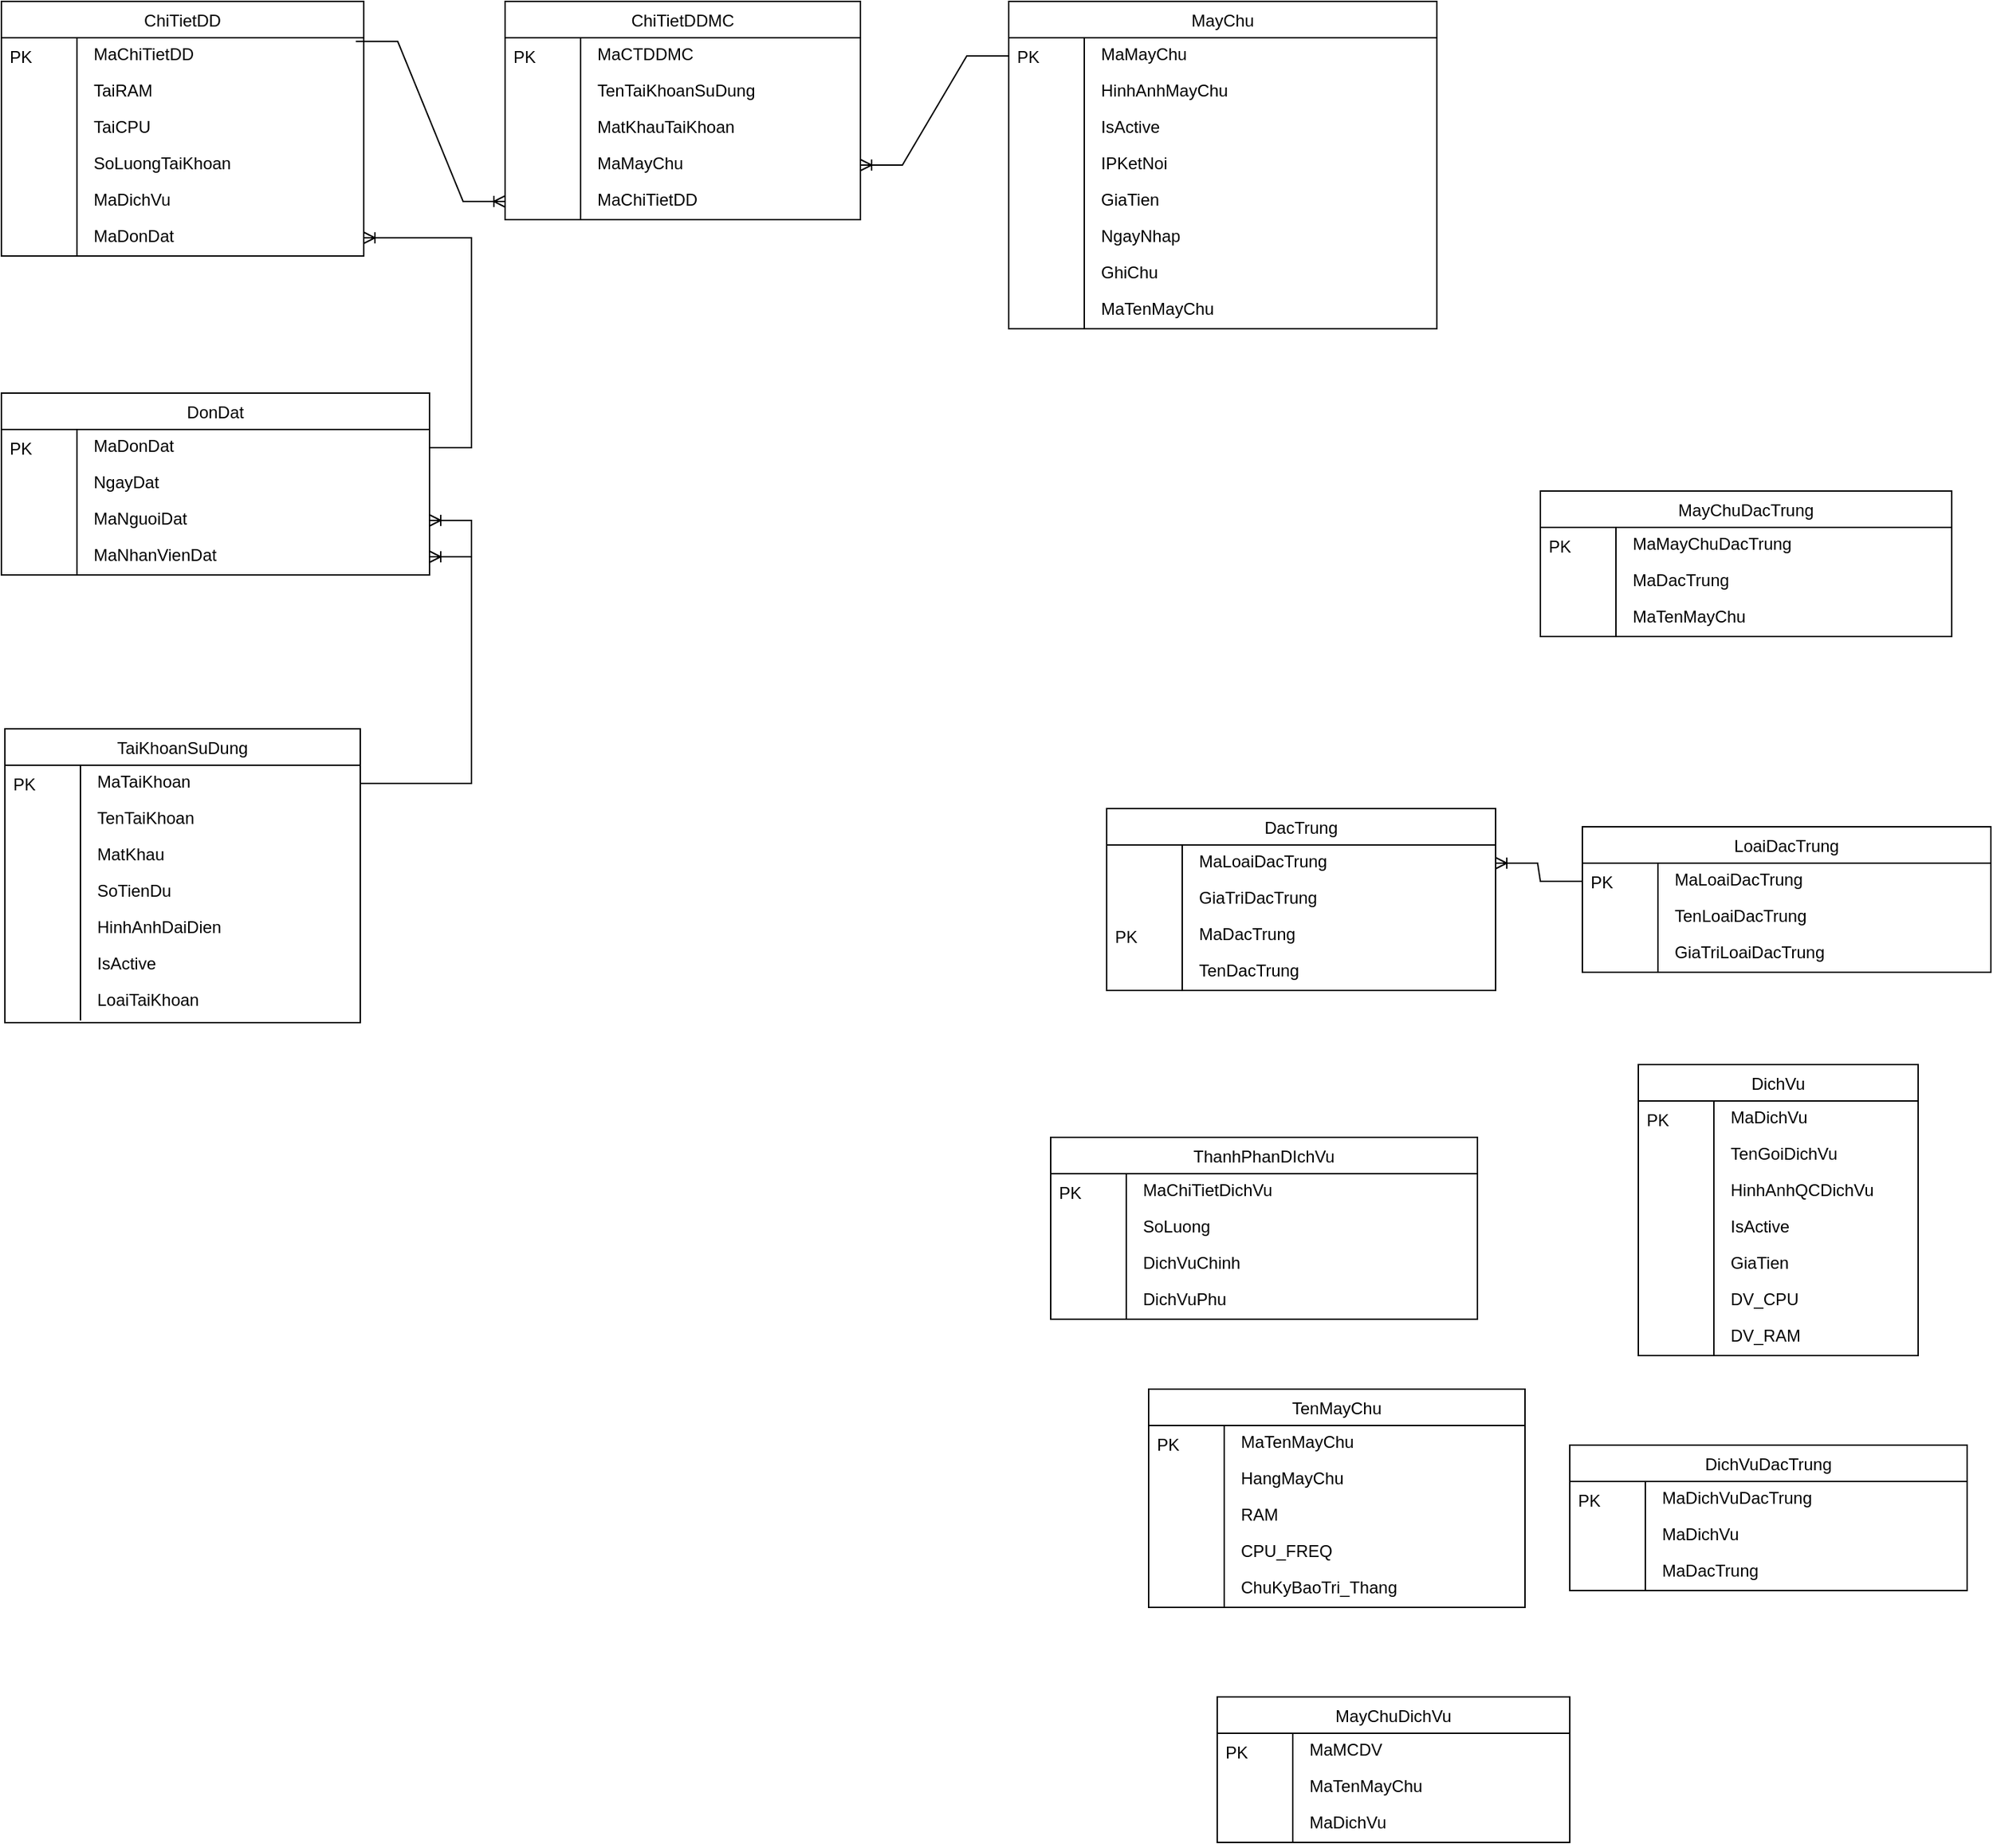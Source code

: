 <mxfile version="22.0.8" type="github">
  <diagram name="Page-1" id="dvQRxLQoIt-_Ec2YV83m">
    <mxGraphModel dx="914" dy="581" grid="1" gridSize="10" guides="1" tooltips="1" connect="1" arrows="1" fold="1" page="1" pageScale="1" pageWidth="850" pageHeight="1100" math="0" shadow="0">
      <root>
        <mxCell id="0" />
        <mxCell id="1" parent="0" />
        <mxCell id="Ak9LuRYraz0tMoldWc57-1" value="DichVu" style="swimlane;fontStyle=0;childLayout=stackLayout;horizontal=1;startSize=26;fillColor=default;horizontalStack=0;resizeParent=1;resizeLast=0;collapsible=1;marginBottom=0;swimlaneFillColor=default;align=center;" parent="1" vertex="1">
          <mxGeometry x="1250" y="920" width="200" height="208" as="geometry" />
        </mxCell>
        <mxCell id="Ak9LuRYraz0tMoldWc57-2" value="MaDichVu" style="shape=partialRectangle;top=0;left=0;right=0;bottom=0;align=left;verticalAlign=top;spacingTop=-2;fillColor=none;spacingLeft=64;spacingRight=4;overflow=hidden;rotatable=0;points=[[0,0.5],[1,0.5]];portConstraint=eastwest;dropTarget=0;" parent="Ak9LuRYraz0tMoldWc57-1" vertex="1">
          <mxGeometry y="26" width="200" height="26" as="geometry" />
        </mxCell>
        <mxCell id="Ak9LuRYraz0tMoldWc57-3" value="PK" style="shape=partialRectangle;top=0;left=0;bottom=0;fillColor=none;align=left;verticalAlign=middle;spacingLeft=4;spacingRight=4;overflow=hidden;rotatable=180;points=[];portConstraint=eastwest;part=1;" parent="Ak9LuRYraz0tMoldWc57-2" vertex="1" connectable="0">
          <mxGeometry width="54" height="26" as="geometry" />
        </mxCell>
        <mxCell id="Ak9LuRYraz0tMoldWc57-4" value="TenGoiDichVu" style="shape=partialRectangle;top=0;left=0;right=0;bottom=0;align=left;verticalAlign=top;spacingTop=-2;fillColor=none;spacingLeft=64;spacingRight=4;overflow=hidden;rotatable=0;points=[[0,0.5],[1,0.5]];portConstraint=eastwest;dropTarget=0;" parent="Ak9LuRYraz0tMoldWc57-1" vertex="1">
          <mxGeometry y="52" width="200" height="26" as="geometry" />
        </mxCell>
        <mxCell id="Ak9LuRYraz0tMoldWc57-5" value="" style="shape=partialRectangle;top=0;left=0;bottom=0;fillColor=none;align=left;verticalAlign=middle;spacingLeft=4;spacingRight=4;overflow=hidden;rotatable=180;points=[];portConstraint=eastwest;part=1;" parent="Ak9LuRYraz0tMoldWc57-4" vertex="1" connectable="0">
          <mxGeometry width="54" height="26" as="geometry" />
        </mxCell>
        <mxCell id="Ak9LuRYraz0tMoldWc57-6" value="HinhAnhQCDichVu" style="shape=partialRectangle;top=0;left=0;right=0;bottom=0;align=left;verticalAlign=top;spacingTop=-2;fillColor=none;spacingLeft=64;spacingRight=4;overflow=hidden;rotatable=0;points=[[0,0.5],[1,0.5]];portConstraint=eastwest;dropTarget=0;" parent="Ak9LuRYraz0tMoldWc57-1" vertex="1">
          <mxGeometry y="78" width="200" height="26" as="geometry" />
        </mxCell>
        <mxCell id="Ak9LuRYraz0tMoldWc57-7" value="" style="shape=partialRectangle;top=0;left=0;bottom=0;fillColor=none;align=left;verticalAlign=middle;spacingLeft=4;spacingRight=4;overflow=hidden;rotatable=180;points=[];portConstraint=eastwest;part=1;" parent="Ak9LuRYraz0tMoldWc57-6" vertex="1" connectable="0">
          <mxGeometry width="54" height="26" as="geometry" />
        </mxCell>
        <mxCell id="Ak9LuRYraz0tMoldWc57-8" value="IsActive" style="shape=partialRectangle;top=0;left=0;right=0;bottom=0;align=left;verticalAlign=top;spacingTop=-2;fillColor=none;spacingLeft=64;spacingRight=4;overflow=hidden;rotatable=0;points=[[0,0.5],[1,0.5]];portConstraint=eastwest;dropTarget=0;" parent="Ak9LuRYraz0tMoldWc57-1" vertex="1">
          <mxGeometry y="104" width="200" height="26" as="geometry" />
        </mxCell>
        <mxCell id="Ak9LuRYraz0tMoldWc57-9" value="" style="shape=partialRectangle;top=0;left=0;bottom=0;fillColor=none;align=left;verticalAlign=middle;spacingLeft=4;spacingRight=4;overflow=hidden;rotatable=180;points=[];portConstraint=eastwest;part=1;" parent="Ak9LuRYraz0tMoldWc57-8" vertex="1" connectable="0">
          <mxGeometry width="54" height="26" as="geometry" />
        </mxCell>
        <mxCell id="Ak9LuRYraz0tMoldWc57-10" value="GiaTien" style="shape=partialRectangle;top=0;left=0;right=0;bottom=0;align=left;verticalAlign=top;spacingTop=-2;fillColor=none;spacingLeft=64;spacingRight=4;overflow=hidden;rotatable=0;points=[[0,0.5],[1,0.5]];portConstraint=eastwest;dropTarget=0;" parent="Ak9LuRYraz0tMoldWc57-1" vertex="1">
          <mxGeometry y="130" width="200" height="26" as="geometry" />
        </mxCell>
        <mxCell id="Ak9LuRYraz0tMoldWc57-11" value="" style="shape=partialRectangle;top=0;left=0;bottom=0;fillColor=none;align=left;verticalAlign=middle;spacingLeft=4;spacingRight=4;overflow=hidden;rotatable=180;points=[];portConstraint=eastwest;part=1;" parent="Ak9LuRYraz0tMoldWc57-10" vertex="1" connectable="0">
          <mxGeometry width="54" height="26" as="geometry" />
        </mxCell>
        <mxCell id="Ak9LuRYraz0tMoldWc57-12" value="DV_CPU" style="shape=partialRectangle;top=0;left=0;right=0;bottom=0;align=left;verticalAlign=top;spacingTop=-2;fillColor=none;spacingLeft=64;spacingRight=4;overflow=hidden;rotatable=0;points=[[0,0.5],[1,0.5]];portConstraint=eastwest;dropTarget=0;" parent="Ak9LuRYraz0tMoldWc57-1" vertex="1">
          <mxGeometry y="156" width="200" height="26" as="geometry" />
        </mxCell>
        <mxCell id="Ak9LuRYraz0tMoldWc57-13" value="" style="shape=partialRectangle;top=0;left=0;bottom=0;fillColor=none;align=left;verticalAlign=middle;spacingLeft=4;spacingRight=4;overflow=hidden;rotatable=180;points=[];portConstraint=eastwest;part=1;" parent="Ak9LuRYraz0tMoldWc57-12" vertex="1" connectable="0">
          <mxGeometry width="54" height="26" as="geometry" />
        </mxCell>
        <mxCell id="Ak9LuRYraz0tMoldWc57-14" value="DV_RAM" style="shape=partialRectangle;top=0;left=0;right=0;bottom=0;align=left;verticalAlign=top;spacingTop=-2;fillColor=none;spacingLeft=64;spacingRight=4;overflow=hidden;rotatable=0;points=[[0,0.5],[1,0.5]];portConstraint=eastwest;dropTarget=0;" parent="Ak9LuRYraz0tMoldWc57-1" vertex="1">
          <mxGeometry y="182" width="200" height="26" as="geometry" />
        </mxCell>
        <mxCell id="Ak9LuRYraz0tMoldWc57-15" value="" style="shape=partialRectangle;top=0;left=0;bottom=0;fillColor=none;align=left;verticalAlign=middle;spacingLeft=4;spacingRight=4;overflow=hidden;rotatable=180;points=[];portConstraint=eastwest;part=1;" parent="Ak9LuRYraz0tMoldWc57-14" vertex="1" connectable="0">
          <mxGeometry width="54" height="26" as="geometry" />
        </mxCell>
        <mxCell id="Ak9LuRYraz0tMoldWc57-16" value="TaiKhoanSuDung" style="swimlane;fontStyle=0;childLayout=stackLayout;horizontal=1;startSize=26;fillColor=default;horizontalStack=0;resizeParent=1;resizeLast=0;collapsible=1;marginBottom=0;swimlaneFillColor=default;align=center;" parent="1" vertex="1">
          <mxGeometry x="82.5" y="680" width="254" height="210" as="geometry" />
        </mxCell>
        <mxCell id="Ak9LuRYraz0tMoldWc57-17" value="MaTaiKhoan" style="shape=partialRectangle;top=0;left=0;right=0;bottom=0;align=left;verticalAlign=top;spacingTop=-2;fillColor=none;spacingLeft=64;spacingRight=4;overflow=hidden;rotatable=0;points=[[0,0.5],[1,0.5]];portConstraint=eastwest;dropTarget=0;" parent="Ak9LuRYraz0tMoldWc57-16" vertex="1">
          <mxGeometry y="26" width="254" height="26" as="geometry" />
        </mxCell>
        <mxCell id="Ak9LuRYraz0tMoldWc57-18" value="PK" style="shape=partialRectangle;top=0;left=0;bottom=0;fillColor=none;align=left;verticalAlign=middle;spacingLeft=4;spacingRight=4;overflow=hidden;rotatable=180;points=[];portConstraint=eastwest;part=1;" parent="Ak9LuRYraz0tMoldWc57-17" vertex="1" connectable="0">
          <mxGeometry width="54" height="26" as="geometry" />
        </mxCell>
        <mxCell id="Ak9LuRYraz0tMoldWc57-19" value="TenTaiKhoan" style="shape=partialRectangle;top=0;left=0;right=0;bottom=0;align=left;verticalAlign=top;spacingTop=-2;fillColor=none;spacingLeft=64;spacingRight=4;overflow=hidden;rotatable=0;points=[[0,0.5],[1,0.5]];portConstraint=eastwest;dropTarget=0;" parent="Ak9LuRYraz0tMoldWc57-16" vertex="1">
          <mxGeometry y="52" width="254" height="26" as="geometry" />
        </mxCell>
        <mxCell id="Ak9LuRYraz0tMoldWc57-20" value="" style="shape=partialRectangle;top=0;left=0;bottom=0;fillColor=none;align=left;verticalAlign=middle;spacingLeft=4;spacingRight=4;overflow=hidden;rotatable=180;points=[];portConstraint=eastwest;part=1;" parent="Ak9LuRYraz0tMoldWc57-19" vertex="1" connectable="0">
          <mxGeometry width="54" height="26" as="geometry" />
        </mxCell>
        <mxCell id="Ak9LuRYraz0tMoldWc57-21" value="MatKhau" style="shape=partialRectangle;top=0;left=0;right=0;bottom=0;align=left;verticalAlign=top;spacingTop=-2;fillColor=none;spacingLeft=64;spacingRight=4;overflow=hidden;rotatable=0;points=[[0,0.5],[1,0.5]];portConstraint=eastwest;dropTarget=0;" parent="Ak9LuRYraz0tMoldWc57-16" vertex="1">
          <mxGeometry y="78" width="254" height="26" as="geometry" />
        </mxCell>
        <mxCell id="Ak9LuRYraz0tMoldWc57-22" value="" style="shape=partialRectangle;top=0;left=0;bottom=0;fillColor=none;align=left;verticalAlign=middle;spacingLeft=4;spacingRight=4;overflow=hidden;rotatable=180;points=[];portConstraint=eastwest;part=1;" parent="Ak9LuRYraz0tMoldWc57-21" vertex="1" connectable="0">
          <mxGeometry width="54" height="26" as="geometry" />
        </mxCell>
        <mxCell id="Ak9LuRYraz0tMoldWc57-23" value="SoTienDu" style="shape=partialRectangle;top=0;left=0;right=0;bottom=0;align=left;verticalAlign=top;spacingTop=-2;fillColor=none;spacingLeft=64;spacingRight=4;overflow=hidden;rotatable=0;points=[[0,0.5],[1,0.5]];portConstraint=eastwest;dropTarget=0;" parent="Ak9LuRYraz0tMoldWc57-16" vertex="1">
          <mxGeometry y="104" width="254" height="26" as="geometry" />
        </mxCell>
        <mxCell id="Ak9LuRYraz0tMoldWc57-24" value="" style="shape=partialRectangle;top=0;left=0;bottom=0;fillColor=none;align=left;verticalAlign=middle;spacingLeft=4;spacingRight=4;overflow=hidden;rotatable=180;points=[];portConstraint=eastwest;part=1;" parent="Ak9LuRYraz0tMoldWc57-23" vertex="1" connectable="0">
          <mxGeometry width="54" height="26" as="geometry" />
        </mxCell>
        <mxCell id="Ak9LuRYraz0tMoldWc57-25" value="HinhAnhDaiDien" style="shape=partialRectangle;top=0;left=0;right=0;bottom=0;align=left;verticalAlign=top;spacingTop=-2;fillColor=none;spacingLeft=64;spacingRight=4;overflow=hidden;rotatable=0;points=[[0,0.5],[1,0.5]];portConstraint=eastwest;dropTarget=0;" parent="Ak9LuRYraz0tMoldWc57-16" vertex="1">
          <mxGeometry y="130" width="254" height="26" as="geometry" />
        </mxCell>
        <mxCell id="Ak9LuRYraz0tMoldWc57-26" value="" style="shape=partialRectangle;top=0;left=0;bottom=0;fillColor=none;align=left;verticalAlign=middle;spacingLeft=4;spacingRight=4;overflow=hidden;rotatable=180;points=[];portConstraint=eastwest;part=1;" parent="Ak9LuRYraz0tMoldWc57-25" vertex="1" connectable="0">
          <mxGeometry width="54" height="26" as="geometry" />
        </mxCell>
        <mxCell id="Ak9LuRYraz0tMoldWc57-27" value="IsActive" style="shape=partialRectangle;top=0;left=0;right=0;bottom=0;align=left;verticalAlign=top;spacingTop=-2;fillColor=none;spacingLeft=64;spacingRight=4;overflow=hidden;rotatable=0;points=[[0,0.5],[1,0.5]];portConstraint=eastwest;dropTarget=0;" parent="Ak9LuRYraz0tMoldWc57-16" vertex="1">
          <mxGeometry y="156" width="254" height="26" as="geometry" />
        </mxCell>
        <mxCell id="Ak9LuRYraz0tMoldWc57-28" value="" style="shape=partialRectangle;top=0;left=0;bottom=0;fillColor=none;align=left;verticalAlign=middle;spacingLeft=4;spacingRight=4;overflow=hidden;rotatable=180;points=[];portConstraint=eastwest;part=1;" parent="Ak9LuRYraz0tMoldWc57-27" vertex="1" connectable="0">
          <mxGeometry width="54" height="26" as="geometry" />
        </mxCell>
        <mxCell id="Ak9LuRYraz0tMoldWc57-29" value="LoaiTaiKhoan" style="shape=partialRectangle;top=0;left=0;right=0;bottom=0;align=left;verticalAlign=top;spacingTop=-2;fillColor=none;spacingLeft=64;spacingRight=4;overflow=hidden;rotatable=0;points=[[0,0.5],[1,0.5]];portConstraint=eastwest;dropTarget=0;" parent="Ak9LuRYraz0tMoldWc57-16" vertex="1">
          <mxGeometry y="182" width="254" height="26" as="geometry" />
        </mxCell>
        <mxCell id="Ak9LuRYraz0tMoldWc57-30" value="" style="shape=partialRectangle;top=0;left=0;bottom=0;fillColor=none;align=left;verticalAlign=middle;spacingLeft=4;spacingRight=4;overflow=hidden;rotatable=180;points=[];portConstraint=eastwest;part=1;" parent="Ak9LuRYraz0tMoldWc57-29" vertex="1" connectable="0">
          <mxGeometry width="54" height="26" as="geometry" />
        </mxCell>
        <mxCell id="Ak9LuRYraz0tMoldWc57-31" value="TenMayChu" style="swimlane;fontStyle=0;childLayout=stackLayout;horizontal=1;startSize=26;fillColor=default;horizontalStack=0;resizeParent=1;resizeLast=0;collapsible=1;marginBottom=0;swimlaneFillColor=default;align=center;" parent="1" vertex="1">
          <mxGeometry x="900" y="1152" width="269" height="156" as="geometry" />
        </mxCell>
        <mxCell id="Ak9LuRYraz0tMoldWc57-32" value="MaTenMayChu" style="shape=partialRectangle;top=0;left=0;right=0;bottom=0;align=left;verticalAlign=top;spacingTop=-2;fillColor=none;spacingLeft=64;spacingRight=4;overflow=hidden;rotatable=0;points=[[0,0.5],[1,0.5]];portConstraint=eastwest;dropTarget=0;" parent="Ak9LuRYraz0tMoldWc57-31" vertex="1">
          <mxGeometry y="26" width="269" height="26" as="geometry" />
        </mxCell>
        <mxCell id="Ak9LuRYraz0tMoldWc57-33" value="PK" style="shape=partialRectangle;top=0;left=0;bottom=0;fillColor=none;align=left;verticalAlign=middle;spacingLeft=4;spacingRight=4;overflow=hidden;rotatable=180;points=[];portConstraint=eastwest;part=1;" parent="Ak9LuRYraz0tMoldWc57-32" vertex="1" connectable="0">
          <mxGeometry width="54" height="26" as="geometry" />
        </mxCell>
        <mxCell id="Ak9LuRYraz0tMoldWc57-34" value="HangMayChu" style="shape=partialRectangle;top=0;left=0;right=0;bottom=0;align=left;verticalAlign=top;spacingTop=-2;fillColor=none;spacingLeft=64;spacingRight=4;overflow=hidden;rotatable=0;points=[[0,0.5],[1,0.5]];portConstraint=eastwest;dropTarget=0;" parent="Ak9LuRYraz0tMoldWc57-31" vertex="1">
          <mxGeometry y="52" width="269" height="26" as="geometry" />
        </mxCell>
        <mxCell id="Ak9LuRYraz0tMoldWc57-35" value="" style="shape=partialRectangle;top=0;left=0;bottom=0;fillColor=none;align=left;verticalAlign=middle;spacingLeft=4;spacingRight=4;overflow=hidden;rotatable=180;points=[];portConstraint=eastwest;part=1;" parent="Ak9LuRYraz0tMoldWc57-34" vertex="1" connectable="0">
          <mxGeometry width="54" height="26" as="geometry" />
        </mxCell>
        <mxCell id="Ak9LuRYraz0tMoldWc57-36" value="RAM" style="shape=partialRectangle;top=0;left=0;right=0;bottom=0;align=left;verticalAlign=top;spacingTop=-2;fillColor=none;spacingLeft=64;spacingRight=4;overflow=hidden;rotatable=0;points=[[0,0.5],[1,0.5]];portConstraint=eastwest;dropTarget=0;" parent="Ak9LuRYraz0tMoldWc57-31" vertex="1">
          <mxGeometry y="78" width="269" height="26" as="geometry" />
        </mxCell>
        <mxCell id="Ak9LuRYraz0tMoldWc57-37" value="" style="shape=partialRectangle;top=0;left=0;bottom=0;fillColor=none;align=left;verticalAlign=middle;spacingLeft=4;spacingRight=4;overflow=hidden;rotatable=180;points=[];portConstraint=eastwest;part=1;" parent="Ak9LuRYraz0tMoldWc57-36" vertex="1" connectable="0">
          <mxGeometry width="54" height="26" as="geometry" />
        </mxCell>
        <mxCell id="Ak9LuRYraz0tMoldWc57-38" value="CPU_FREQ" style="shape=partialRectangle;top=0;left=0;right=0;bottom=0;align=left;verticalAlign=top;spacingTop=-2;fillColor=none;spacingLeft=64;spacingRight=4;overflow=hidden;rotatable=0;points=[[0,0.5],[1,0.5]];portConstraint=eastwest;dropTarget=0;" parent="Ak9LuRYraz0tMoldWc57-31" vertex="1">
          <mxGeometry y="104" width="269" height="26" as="geometry" />
        </mxCell>
        <mxCell id="Ak9LuRYraz0tMoldWc57-39" value="" style="shape=partialRectangle;top=0;left=0;bottom=0;fillColor=none;align=left;verticalAlign=middle;spacingLeft=4;spacingRight=4;overflow=hidden;rotatable=180;points=[];portConstraint=eastwest;part=1;" parent="Ak9LuRYraz0tMoldWc57-38" vertex="1" connectable="0">
          <mxGeometry width="54" height="26" as="geometry" />
        </mxCell>
        <mxCell id="Ak9LuRYraz0tMoldWc57-40" value="ChuKyBaoTri_Thang" style="shape=partialRectangle;top=0;left=0;right=0;bottom=0;align=left;verticalAlign=top;spacingTop=-2;fillColor=none;spacingLeft=64;spacingRight=4;overflow=hidden;rotatable=0;points=[[0,0.5],[1,0.5]];portConstraint=eastwest;dropTarget=0;" parent="Ak9LuRYraz0tMoldWc57-31" vertex="1">
          <mxGeometry y="130" width="269" height="26" as="geometry" />
        </mxCell>
        <mxCell id="Ak9LuRYraz0tMoldWc57-41" value="" style="shape=partialRectangle;top=0;left=0;bottom=0;fillColor=none;align=left;verticalAlign=middle;spacingLeft=4;spacingRight=4;overflow=hidden;rotatable=180;points=[];portConstraint=eastwest;part=1;" parent="Ak9LuRYraz0tMoldWc57-40" vertex="1" connectable="0">
          <mxGeometry width="54" height="26" as="geometry" />
        </mxCell>
        <mxCell id="Ak9LuRYraz0tMoldWc57-42" value="DonDat" style="swimlane;fontStyle=0;childLayout=stackLayout;horizontal=1;startSize=26;fillColor=default;horizontalStack=0;resizeParent=1;resizeLast=0;collapsible=1;marginBottom=0;swimlaneFillColor=default;align=center;" parent="1" vertex="1">
          <mxGeometry x="80" y="440" width="306" height="130" as="geometry" />
        </mxCell>
        <mxCell id="Ak9LuRYraz0tMoldWc57-43" value="MaDonDat" style="shape=partialRectangle;top=0;left=0;right=0;bottom=0;align=left;verticalAlign=top;spacingTop=-2;fillColor=none;spacingLeft=64;spacingRight=4;overflow=hidden;rotatable=0;points=[[0,0.5],[1,0.5]];portConstraint=eastwest;dropTarget=0;" parent="Ak9LuRYraz0tMoldWc57-42" vertex="1">
          <mxGeometry y="26" width="306" height="26" as="geometry" />
        </mxCell>
        <mxCell id="Ak9LuRYraz0tMoldWc57-44" value="PK" style="shape=partialRectangle;top=0;left=0;bottom=0;fillColor=none;align=left;verticalAlign=middle;spacingLeft=4;spacingRight=4;overflow=hidden;rotatable=180;points=[];portConstraint=eastwest;part=1;" parent="Ak9LuRYraz0tMoldWc57-43" vertex="1" connectable="0">
          <mxGeometry width="54" height="26" as="geometry" />
        </mxCell>
        <mxCell id="Ak9LuRYraz0tMoldWc57-45" value="NgayDat" style="shape=partialRectangle;top=0;left=0;right=0;bottom=0;align=left;verticalAlign=top;spacingTop=-2;fillColor=none;spacingLeft=64;spacingRight=4;overflow=hidden;rotatable=0;points=[[0,0.5],[1,0.5]];portConstraint=eastwest;dropTarget=0;" parent="Ak9LuRYraz0tMoldWc57-42" vertex="1">
          <mxGeometry y="52" width="306" height="26" as="geometry" />
        </mxCell>
        <mxCell id="Ak9LuRYraz0tMoldWc57-46" value="" style="shape=partialRectangle;top=0;left=0;bottom=0;fillColor=none;align=left;verticalAlign=middle;spacingLeft=4;spacingRight=4;overflow=hidden;rotatable=180;points=[];portConstraint=eastwest;part=1;" parent="Ak9LuRYraz0tMoldWc57-45" vertex="1" connectable="0">
          <mxGeometry width="54" height="26" as="geometry" />
        </mxCell>
        <mxCell id="Ak9LuRYraz0tMoldWc57-47" value="MaNguoiDat" style="shape=partialRectangle;top=0;left=0;right=0;bottom=0;align=left;verticalAlign=top;spacingTop=-2;fillColor=none;spacingLeft=64;spacingRight=4;overflow=hidden;rotatable=0;points=[[0,0.5],[1,0.5]];portConstraint=eastwest;dropTarget=0;" parent="Ak9LuRYraz0tMoldWc57-42" vertex="1">
          <mxGeometry y="78" width="306" height="26" as="geometry" />
        </mxCell>
        <mxCell id="Ak9LuRYraz0tMoldWc57-48" value="" style="shape=partialRectangle;top=0;left=0;bottom=0;fillColor=none;align=left;verticalAlign=middle;spacingLeft=4;spacingRight=4;overflow=hidden;rotatable=180;points=[];portConstraint=eastwest;part=1;" parent="Ak9LuRYraz0tMoldWc57-47" vertex="1" connectable="0">
          <mxGeometry width="54" height="26" as="geometry" />
        </mxCell>
        <mxCell id="Ak9LuRYraz0tMoldWc57-49" value="MaNhanVienDat" style="shape=partialRectangle;top=0;left=0;right=0;bottom=0;align=left;verticalAlign=top;spacingTop=-2;fillColor=none;spacingLeft=64;spacingRight=4;overflow=hidden;rotatable=0;points=[[0,0.5],[1,0.5]];portConstraint=eastwest;dropTarget=0;" parent="Ak9LuRYraz0tMoldWc57-42" vertex="1">
          <mxGeometry y="104" width="306" height="26" as="geometry" />
        </mxCell>
        <mxCell id="Ak9LuRYraz0tMoldWc57-50" value="" style="shape=partialRectangle;top=0;left=0;bottom=0;fillColor=none;align=left;verticalAlign=middle;spacingLeft=4;spacingRight=4;overflow=hidden;rotatable=180;points=[];portConstraint=eastwest;part=1;" parent="Ak9LuRYraz0tMoldWc57-49" vertex="1" connectable="0">
          <mxGeometry width="54" height="26" as="geometry" />
        </mxCell>
        <mxCell id="Ak9LuRYraz0tMoldWc57-58" value="ThanhPhanDIchVu" style="swimlane;fontStyle=0;childLayout=stackLayout;horizontal=1;startSize=26;fillColor=default;horizontalStack=0;resizeParent=1;resizeLast=0;collapsible=1;marginBottom=0;swimlaneFillColor=default;align=center;" parent="1" vertex="1">
          <mxGeometry x="830" y="972" width="305" height="130" as="geometry" />
        </mxCell>
        <mxCell id="Ak9LuRYraz0tMoldWc57-59" value="MaChiTietDichVu" style="shape=partialRectangle;top=0;left=0;right=0;bottom=0;align=left;verticalAlign=top;spacingTop=-2;fillColor=none;spacingLeft=64;spacingRight=4;overflow=hidden;rotatable=0;points=[[0,0.5],[1,0.5]];portConstraint=eastwest;dropTarget=0;" parent="Ak9LuRYraz0tMoldWc57-58" vertex="1">
          <mxGeometry y="26" width="305" height="26" as="geometry" />
        </mxCell>
        <mxCell id="Ak9LuRYraz0tMoldWc57-60" value="PK" style="shape=partialRectangle;top=0;left=0;bottom=0;fillColor=none;align=left;verticalAlign=middle;spacingLeft=4;spacingRight=4;overflow=hidden;rotatable=180;points=[];portConstraint=eastwest;part=1;" parent="Ak9LuRYraz0tMoldWc57-59" vertex="1" connectable="0">
          <mxGeometry width="54" height="26" as="geometry" />
        </mxCell>
        <mxCell id="Ak9LuRYraz0tMoldWc57-61" value="SoLuong" style="shape=partialRectangle;top=0;left=0;right=0;bottom=0;align=left;verticalAlign=top;spacingTop=-2;fillColor=none;spacingLeft=64;spacingRight=4;overflow=hidden;rotatable=0;points=[[0,0.5],[1,0.5]];portConstraint=eastwest;dropTarget=0;" parent="Ak9LuRYraz0tMoldWc57-58" vertex="1">
          <mxGeometry y="52" width="305" height="26" as="geometry" />
        </mxCell>
        <mxCell id="Ak9LuRYraz0tMoldWc57-62" value="" style="shape=partialRectangle;top=0;left=0;bottom=0;fillColor=none;align=left;verticalAlign=middle;spacingLeft=4;spacingRight=4;overflow=hidden;rotatable=180;points=[];portConstraint=eastwest;part=1;" parent="Ak9LuRYraz0tMoldWc57-61" vertex="1" connectable="0">
          <mxGeometry width="54" height="26" as="geometry" />
        </mxCell>
        <mxCell id="Ak9LuRYraz0tMoldWc57-63" value="DichVuChinh" style="shape=partialRectangle;top=0;left=0;right=0;bottom=0;align=left;verticalAlign=top;spacingTop=-2;fillColor=none;spacingLeft=64;spacingRight=4;overflow=hidden;rotatable=0;points=[[0,0.5],[1,0.5]];portConstraint=eastwest;dropTarget=0;" parent="Ak9LuRYraz0tMoldWc57-58" vertex="1">
          <mxGeometry y="78" width="305" height="26" as="geometry" />
        </mxCell>
        <mxCell id="Ak9LuRYraz0tMoldWc57-64" value="" style="shape=partialRectangle;top=0;left=0;bottom=0;fillColor=none;align=left;verticalAlign=middle;spacingLeft=4;spacingRight=4;overflow=hidden;rotatable=180;points=[];portConstraint=eastwest;part=1;" parent="Ak9LuRYraz0tMoldWc57-63" vertex="1" connectable="0">
          <mxGeometry width="54" height="26" as="geometry" />
        </mxCell>
        <mxCell id="Ak9LuRYraz0tMoldWc57-65" value="DichVuPhu" style="shape=partialRectangle;top=0;left=0;right=0;bottom=0;align=left;verticalAlign=top;spacingTop=-2;fillColor=none;spacingLeft=64;spacingRight=4;overflow=hidden;rotatable=0;points=[[0,0.5],[1,0.5]];portConstraint=eastwest;dropTarget=0;" parent="Ak9LuRYraz0tMoldWc57-58" vertex="1">
          <mxGeometry y="104" width="305" height="26" as="geometry" />
        </mxCell>
        <mxCell id="Ak9LuRYraz0tMoldWc57-66" value="" style="shape=partialRectangle;top=0;left=0;bottom=0;fillColor=none;align=left;verticalAlign=middle;spacingLeft=4;spacingRight=4;overflow=hidden;rotatable=180;points=[];portConstraint=eastwest;part=1;" parent="Ak9LuRYraz0tMoldWc57-65" vertex="1" connectable="0">
          <mxGeometry width="54" height="26" as="geometry" />
        </mxCell>
        <mxCell id="Ak9LuRYraz0tMoldWc57-80" value="MayChuDichVu" style="swimlane;fontStyle=0;childLayout=stackLayout;horizontal=1;startSize=26;fillColor=default;horizontalStack=0;resizeParent=1;resizeLast=0;collapsible=1;marginBottom=0;swimlaneFillColor=default;align=center;" parent="1" vertex="1">
          <mxGeometry x="949" y="1372" width="252" height="104" as="geometry" />
        </mxCell>
        <mxCell id="Ak9LuRYraz0tMoldWc57-81" value="MaMCDV" style="shape=partialRectangle;top=0;left=0;right=0;bottom=0;align=left;verticalAlign=top;spacingTop=-2;fillColor=none;spacingLeft=64;spacingRight=4;overflow=hidden;rotatable=0;points=[[0,0.5],[1,0.5]];portConstraint=eastwest;dropTarget=0;" parent="Ak9LuRYraz0tMoldWc57-80" vertex="1">
          <mxGeometry y="26" width="252" height="26" as="geometry" />
        </mxCell>
        <mxCell id="Ak9LuRYraz0tMoldWc57-82" value="PK" style="shape=partialRectangle;top=0;left=0;bottom=0;fillColor=none;align=left;verticalAlign=middle;spacingLeft=4;spacingRight=4;overflow=hidden;rotatable=180;points=[];portConstraint=eastwest;part=1;" parent="Ak9LuRYraz0tMoldWc57-81" vertex="1" connectable="0">
          <mxGeometry width="54" height="26" as="geometry" />
        </mxCell>
        <mxCell id="Ak9LuRYraz0tMoldWc57-83" value="MaTenMayChu" style="shape=partialRectangle;top=0;left=0;right=0;bottom=0;align=left;verticalAlign=top;spacingTop=-2;fillColor=none;spacingLeft=64;spacingRight=4;overflow=hidden;rotatable=0;points=[[0,0.5],[1,0.5]];portConstraint=eastwest;dropTarget=0;" parent="Ak9LuRYraz0tMoldWc57-80" vertex="1">
          <mxGeometry y="52" width="252" height="26" as="geometry" />
        </mxCell>
        <mxCell id="Ak9LuRYraz0tMoldWc57-84" value="" style="shape=partialRectangle;top=0;left=0;bottom=0;fillColor=none;align=left;verticalAlign=middle;spacingLeft=4;spacingRight=4;overflow=hidden;rotatable=180;points=[];portConstraint=eastwest;part=1;" parent="Ak9LuRYraz0tMoldWc57-83" vertex="1" connectable="0">
          <mxGeometry width="54" height="26" as="geometry" />
        </mxCell>
        <mxCell id="Ak9LuRYraz0tMoldWc57-85" value="MaDichVu" style="shape=partialRectangle;top=0;left=0;right=0;bottom=0;align=left;verticalAlign=top;spacingTop=-2;fillColor=none;spacingLeft=64;spacingRight=4;overflow=hidden;rotatable=0;points=[[0,0.5],[1,0.5]];portConstraint=eastwest;dropTarget=0;" parent="Ak9LuRYraz0tMoldWc57-80" vertex="1">
          <mxGeometry y="78" width="252" height="26" as="geometry" />
        </mxCell>
        <mxCell id="Ak9LuRYraz0tMoldWc57-86" value="" style="shape=partialRectangle;top=0;left=0;bottom=0;fillColor=none;align=left;verticalAlign=middle;spacingLeft=4;spacingRight=4;overflow=hidden;rotatable=180;points=[];portConstraint=eastwest;part=1;" parent="Ak9LuRYraz0tMoldWc57-85" vertex="1" connectable="0">
          <mxGeometry width="54" height="26" as="geometry" />
        </mxCell>
        <mxCell id="Ak9LuRYraz0tMoldWc57-104" value="DacTrung" style="swimlane;fontStyle=0;childLayout=stackLayout;horizontal=1;startSize=26;fillColor=default;horizontalStack=0;resizeParent=1;resizeLast=0;collapsible=1;marginBottom=0;swimlaneFillColor=default;align=center;" parent="1" vertex="1">
          <mxGeometry x="870" y="737" width="278" height="130" as="geometry" />
        </mxCell>
        <mxCell id="Ak9LuRYraz0tMoldWc57-111" value="MaLoaiDacTrung" style="shape=partialRectangle;top=0;left=0;right=0;bottom=0;align=left;verticalAlign=top;spacingTop=-2;fillColor=none;spacingLeft=64;spacingRight=4;overflow=hidden;rotatable=0;points=[[0,0.5],[1,0.5]];portConstraint=eastwest;dropTarget=0;" parent="Ak9LuRYraz0tMoldWc57-104" vertex="1">
          <mxGeometry y="26" width="278" height="26" as="geometry" />
        </mxCell>
        <mxCell id="Ak9LuRYraz0tMoldWc57-112" value="" style="shape=partialRectangle;top=0;left=0;bottom=0;fillColor=none;align=left;verticalAlign=middle;spacingLeft=4;spacingRight=4;overflow=hidden;rotatable=180;points=[];portConstraint=eastwest;part=1;" parent="Ak9LuRYraz0tMoldWc57-111" vertex="1" connectable="0">
          <mxGeometry width="54" height="26" as="geometry" />
        </mxCell>
        <mxCell id="Ak9LuRYraz0tMoldWc57-109" value="GiaTriDacTrung" style="shape=partialRectangle;top=0;left=0;right=0;bottom=0;align=left;verticalAlign=top;spacingTop=-2;fillColor=none;spacingLeft=64;spacingRight=4;overflow=hidden;rotatable=0;points=[[0,0.5],[1,0.5]];portConstraint=eastwest;dropTarget=0;" parent="Ak9LuRYraz0tMoldWc57-104" vertex="1">
          <mxGeometry y="52" width="278" height="26" as="geometry" />
        </mxCell>
        <mxCell id="Ak9LuRYraz0tMoldWc57-110" value="" style="shape=partialRectangle;top=0;left=0;bottom=0;fillColor=none;align=left;verticalAlign=middle;spacingLeft=4;spacingRight=4;overflow=hidden;rotatable=180;points=[];portConstraint=eastwest;part=1;" parent="Ak9LuRYraz0tMoldWc57-109" vertex="1" connectable="0">
          <mxGeometry width="54" height="26" as="geometry" />
        </mxCell>
        <mxCell id="Ak9LuRYraz0tMoldWc57-107" value="MaDacTrung" style="shape=partialRectangle;top=0;left=0;right=0;bottom=0;align=left;verticalAlign=top;spacingTop=-2;fillColor=none;spacingLeft=64;spacingRight=4;overflow=hidden;rotatable=0;points=[[0,0.5],[1,0.5]];portConstraint=eastwest;dropTarget=0;" parent="Ak9LuRYraz0tMoldWc57-104" vertex="1">
          <mxGeometry y="78" width="278" height="26" as="geometry" />
        </mxCell>
        <mxCell id="Ak9LuRYraz0tMoldWc57-108" value="PK" style="shape=partialRectangle;top=0;left=0;bottom=0;fillColor=none;align=left;verticalAlign=middle;spacingLeft=4;spacingRight=4;overflow=hidden;rotatable=180;points=[];portConstraint=eastwest;part=1;" parent="Ak9LuRYraz0tMoldWc57-107" vertex="1" connectable="0">
          <mxGeometry width="54" height="26" as="geometry" />
        </mxCell>
        <mxCell id="Ak9LuRYraz0tMoldWc57-105" value="TenDacTrung" style="shape=partialRectangle;top=0;left=0;right=0;bottom=0;align=left;verticalAlign=top;spacingTop=-2;fillColor=none;spacingLeft=64;spacingRight=4;overflow=hidden;rotatable=0;points=[[0,0.5],[1,0.5]];portConstraint=eastwest;dropTarget=0;" parent="Ak9LuRYraz0tMoldWc57-104" vertex="1">
          <mxGeometry y="104" width="278" height="26" as="geometry" />
        </mxCell>
        <mxCell id="Ak9LuRYraz0tMoldWc57-106" value="" style="shape=partialRectangle;top=0;left=0;bottom=0;fillColor=none;align=left;verticalAlign=middle;spacingLeft=4;spacingRight=4;overflow=hidden;rotatable=180;points=[];portConstraint=eastwest;part=1;" parent="Ak9LuRYraz0tMoldWc57-105" vertex="1" connectable="0">
          <mxGeometry width="54" height="26" as="geometry" />
        </mxCell>
        <mxCell id="Ak9LuRYraz0tMoldWc57-113" value="MayChuDacTrung" style="swimlane;fontStyle=0;childLayout=stackLayout;horizontal=1;startSize=26;fillColor=default;horizontalStack=0;resizeParent=1;resizeLast=0;collapsible=1;marginBottom=0;swimlaneFillColor=default;align=center;" parent="1" vertex="1">
          <mxGeometry x="1180" y="510" width="294" height="104" as="geometry" />
        </mxCell>
        <mxCell id="Ak9LuRYraz0tMoldWc57-114" value="MaMayChuDacTrung" style="shape=partialRectangle;top=0;left=0;right=0;bottom=0;align=left;verticalAlign=top;spacingTop=-2;fillColor=none;spacingLeft=64;spacingRight=4;overflow=hidden;rotatable=0;points=[[0,0.5],[1,0.5]];portConstraint=eastwest;dropTarget=0;" parent="Ak9LuRYraz0tMoldWc57-113" vertex="1">
          <mxGeometry y="26" width="294" height="26" as="geometry" />
        </mxCell>
        <mxCell id="Ak9LuRYraz0tMoldWc57-115" value="PK" style="shape=partialRectangle;top=0;left=0;bottom=0;fillColor=none;align=left;verticalAlign=middle;spacingLeft=4;spacingRight=4;overflow=hidden;rotatable=180;points=[];portConstraint=eastwest;part=1;" parent="Ak9LuRYraz0tMoldWc57-114" vertex="1" connectable="0">
          <mxGeometry width="54" height="26" as="geometry" />
        </mxCell>
        <mxCell id="Ak9LuRYraz0tMoldWc57-116" value="MaDacTrung" style="shape=partialRectangle;top=0;left=0;right=0;bottom=0;align=left;verticalAlign=top;spacingTop=-2;fillColor=none;spacingLeft=64;spacingRight=4;overflow=hidden;rotatable=0;points=[[0,0.5],[1,0.5]];portConstraint=eastwest;dropTarget=0;" parent="Ak9LuRYraz0tMoldWc57-113" vertex="1">
          <mxGeometry y="52" width="294" height="26" as="geometry" />
        </mxCell>
        <mxCell id="Ak9LuRYraz0tMoldWc57-117" value="" style="shape=partialRectangle;top=0;left=0;bottom=0;fillColor=none;align=left;verticalAlign=middle;spacingLeft=4;spacingRight=4;overflow=hidden;rotatable=180;points=[];portConstraint=eastwest;part=1;" parent="Ak9LuRYraz0tMoldWc57-116" vertex="1" connectable="0">
          <mxGeometry width="54" height="26" as="geometry" />
        </mxCell>
        <mxCell id="Ak9LuRYraz0tMoldWc57-118" value="MaTenMayChu" style="shape=partialRectangle;top=0;left=0;right=0;bottom=0;align=left;verticalAlign=top;spacingTop=-2;fillColor=none;spacingLeft=64;spacingRight=4;overflow=hidden;rotatable=0;points=[[0,0.5],[1,0.5]];portConstraint=eastwest;dropTarget=0;" parent="Ak9LuRYraz0tMoldWc57-113" vertex="1">
          <mxGeometry y="78" width="294" height="26" as="geometry" />
        </mxCell>
        <mxCell id="Ak9LuRYraz0tMoldWc57-119" value="" style="shape=partialRectangle;top=0;left=0;bottom=0;fillColor=none;align=left;verticalAlign=middle;spacingLeft=4;spacingRight=4;overflow=hidden;rotatable=180;points=[];portConstraint=eastwest;part=1;" parent="Ak9LuRYraz0tMoldWc57-118" vertex="1" connectable="0">
          <mxGeometry width="54" height="26" as="geometry" />
        </mxCell>
        <mxCell id="Ak9LuRYraz0tMoldWc57-120" value="DichVuDacTrung" style="swimlane;fontStyle=0;childLayout=stackLayout;horizontal=1;startSize=26;fillColor=default;horizontalStack=0;resizeParent=1;resizeLast=0;collapsible=1;marginBottom=0;swimlaneFillColor=default;align=center;" parent="1" vertex="1">
          <mxGeometry x="1201" y="1192" width="284" height="104" as="geometry" />
        </mxCell>
        <mxCell id="Ak9LuRYraz0tMoldWc57-121" value="MaDichVuDacTrung" style="shape=partialRectangle;top=0;left=0;right=0;bottom=0;align=left;verticalAlign=top;spacingTop=-2;fillColor=none;spacingLeft=64;spacingRight=4;overflow=hidden;rotatable=0;points=[[0,0.5],[1,0.5]];portConstraint=eastwest;dropTarget=0;" parent="Ak9LuRYraz0tMoldWc57-120" vertex="1">
          <mxGeometry y="26" width="284" height="26" as="geometry" />
        </mxCell>
        <mxCell id="Ak9LuRYraz0tMoldWc57-122" value="PK" style="shape=partialRectangle;top=0;left=0;bottom=0;fillColor=none;align=left;verticalAlign=middle;spacingLeft=4;spacingRight=4;overflow=hidden;rotatable=180;points=[];portConstraint=eastwest;part=1;" parent="Ak9LuRYraz0tMoldWc57-121" vertex="1" connectable="0">
          <mxGeometry width="54" height="26" as="geometry" />
        </mxCell>
        <mxCell id="Ak9LuRYraz0tMoldWc57-123" value="MaDichVu" style="shape=partialRectangle;top=0;left=0;right=0;bottom=0;align=left;verticalAlign=top;spacingTop=-2;fillColor=none;spacingLeft=64;spacingRight=4;overflow=hidden;rotatable=0;points=[[0,0.5],[1,0.5]];portConstraint=eastwest;dropTarget=0;" parent="Ak9LuRYraz0tMoldWc57-120" vertex="1">
          <mxGeometry y="52" width="284" height="26" as="geometry" />
        </mxCell>
        <mxCell id="Ak9LuRYraz0tMoldWc57-124" value="" style="shape=partialRectangle;top=0;left=0;bottom=0;fillColor=none;align=left;verticalAlign=middle;spacingLeft=4;spacingRight=4;overflow=hidden;rotatable=180;points=[];portConstraint=eastwest;part=1;" parent="Ak9LuRYraz0tMoldWc57-123" vertex="1" connectable="0">
          <mxGeometry width="54" height="26" as="geometry" />
        </mxCell>
        <mxCell id="Ak9LuRYraz0tMoldWc57-125" value="MaDacTrung" style="shape=partialRectangle;top=0;left=0;right=0;bottom=0;align=left;verticalAlign=top;spacingTop=-2;fillColor=none;spacingLeft=64;spacingRight=4;overflow=hidden;rotatable=0;points=[[0,0.5],[1,0.5]];portConstraint=eastwest;dropTarget=0;" parent="Ak9LuRYraz0tMoldWc57-120" vertex="1">
          <mxGeometry y="78" width="284" height="26" as="geometry" />
        </mxCell>
        <mxCell id="Ak9LuRYraz0tMoldWc57-126" value="" style="shape=partialRectangle;top=0;left=0;bottom=0;fillColor=none;align=left;verticalAlign=middle;spacingLeft=4;spacingRight=4;overflow=hidden;rotatable=180;points=[];portConstraint=eastwest;part=1;" parent="Ak9LuRYraz0tMoldWc57-125" vertex="1" connectable="0">
          <mxGeometry width="54" height="26" as="geometry" />
        </mxCell>
        <mxCell id="hz7oQ3IMrXMz5KTuzrxw-1" value="" style="edgeStyle=entityRelationEdgeStyle;fontSize=12;html=1;endArrow=ERoneToMany;rounded=0;exitX=0;exitY=0.5;exitDx=0;exitDy=0;entryX=1;entryY=0.5;entryDx=0;entryDy=0;" parent="1" source="Ak9LuRYraz0tMoldWc57-52" target="Ak9LuRYraz0tMoldWc57-111" edge="1">
          <mxGeometry width="100" height="100" relative="1" as="geometry">
            <mxPoint x="1090" y="970" as="sourcePoint" />
            <mxPoint x="1400" y="920" as="targetPoint" />
          </mxGeometry>
        </mxCell>
        <mxCell id="Ak9LuRYraz0tMoldWc57-51" value="LoaiDacTrung" style="swimlane;fontStyle=0;childLayout=stackLayout;horizontal=1;startSize=26;fillColor=default;horizontalStack=0;resizeParent=1;resizeLast=0;collapsible=1;marginBottom=0;swimlaneFillColor=default;align=center;" parent="1" vertex="1">
          <mxGeometry x="1210" y="750" width="292" height="104" as="geometry" />
        </mxCell>
        <mxCell id="Ak9LuRYraz0tMoldWc57-52" value="MaLoaiDacTrung" style="shape=partialRectangle;top=0;left=0;right=0;bottom=0;align=left;verticalAlign=top;spacingTop=-2;fillColor=none;spacingLeft=64;spacingRight=4;overflow=hidden;rotatable=0;points=[[0,0.5],[1,0.5]];portConstraint=eastwest;dropTarget=0;" parent="Ak9LuRYraz0tMoldWc57-51" vertex="1">
          <mxGeometry y="26" width="292" height="26" as="geometry" />
        </mxCell>
        <mxCell id="Ak9LuRYraz0tMoldWc57-53" value="PK" style="shape=partialRectangle;top=0;left=0;bottom=0;fillColor=none;align=left;verticalAlign=middle;spacingLeft=4;spacingRight=4;overflow=hidden;rotatable=180;points=[];portConstraint=eastwest;part=1;" parent="Ak9LuRYraz0tMoldWc57-52" vertex="1" connectable="0">
          <mxGeometry width="54" height="26" as="geometry" />
        </mxCell>
        <mxCell id="Ak9LuRYraz0tMoldWc57-54" value="TenLoaiDacTrung" style="shape=partialRectangle;top=0;left=0;right=0;bottom=0;align=left;verticalAlign=top;spacingTop=-2;fillColor=none;spacingLeft=64;spacingRight=4;overflow=hidden;rotatable=0;points=[[0,0.5],[1,0.5]];portConstraint=eastwest;dropTarget=0;" parent="Ak9LuRYraz0tMoldWc57-51" vertex="1">
          <mxGeometry y="52" width="292" height="26" as="geometry" />
        </mxCell>
        <mxCell id="Ak9LuRYraz0tMoldWc57-55" value="" style="shape=partialRectangle;top=0;left=0;bottom=0;fillColor=none;align=left;verticalAlign=middle;spacingLeft=4;spacingRight=4;overflow=hidden;rotatable=180;points=[];portConstraint=eastwest;part=1;" parent="Ak9LuRYraz0tMoldWc57-54" vertex="1" connectable="0">
          <mxGeometry width="54" height="26" as="geometry" />
        </mxCell>
        <mxCell id="Ak9LuRYraz0tMoldWc57-56" value="GiaTriLoaiDacTrung" style="shape=partialRectangle;top=0;left=0;right=0;bottom=0;align=left;verticalAlign=top;spacingTop=-2;fillColor=none;spacingLeft=64;spacingRight=4;overflow=hidden;rotatable=0;points=[[0,0.5],[1,0.5]];portConstraint=eastwest;dropTarget=0;" parent="Ak9LuRYraz0tMoldWc57-51" vertex="1">
          <mxGeometry y="78" width="292" height="26" as="geometry" />
        </mxCell>
        <mxCell id="Ak9LuRYraz0tMoldWc57-57" value="" style="shape=partialRectangle;top=0;left=0;bottom=0;fillColor=none;align=left;verticalAlign=middle;spacingLeft=4;spacingRight=4;overflow=hidden;rotatable=180;points=[];portConstraint=eastwest;part=1;" parent="Ak9LuRYraz0tMoldWc57-56" vertex="1" connectable="0">
          <mxGeometry width="54" height="26" as="geometry" />
        </mxCell>
        <mxCell id="Ak9LuRYraz0tMoldWc57-67" value="ChiTietDD" style="swimlane;fontStyle=0;childLayout=stackLayout;horizontal=1;startSize=26;fillColor=default;horizontalStack=0;resizeParent=1;resizeLast=0;collapsible=1;marginBottom=0;swimlaneFillColor=default;align=center;" parent="1" vertex="1">
          <mxGeometry x="80" y="160" width="259" height="182" as="geometry" />
        </mxCell>
        <mxCell id="Ak9LuRYraz0tMoldWc57-68" value="MaChiTietDD" style="shape=partialRectangle;top=0;left=0;right=0;bottom=0;align=left;verticalAlign=top;spacingTop=-2;fillColor=none;spacingLeft=64;spacingRight=4;overflow=hidden;rotatable=0;points=[[0,0.5],[1,0.5]];portConstraint=eastwest;dropTarget=0;" parent="Ak9LuRYraz0tMoldWc57-67" vertex="1">
          <mxGeometry y="26" width="259" height="26" as="geometry" />
        </mxCell>
        <mxCell id="Ak9LuRYraz0tMoldWc57-69" value="PK" style="shape=partialRectangle;top=0;left=0;bottom=0;fillColor=none;align=left;verticalAlign=middle;spacingLeft=4;spacingRight=4;overflow=hidden;rotatable=180;points=[];portConstraint=eastwest;part=1;" parent="Ak9LuRYraz0tMoldWc57-68" vertex="1" connectable="0">
          <mxGeometry width="54" height="26" as="geometry" />
        </mxCell>
        <mxCell id="Ak9LuRYraz0tMoldWc57-70" value="TaiRAM" style="shape=partialRectangle;top=0;left=0;right=0;bottom=0;align=left;verticalAlign=top;spacingTop=-2;fillColor=none;spacingLeft=64;spacingRight=4;overflow=hidden;rotatable=0;points=[[0,0.5],[1,0.5]];portConstraint=eastwest;dropTarget=0;" parent="Ak9LuRYraz0tMoldWc57-67" vertex="1">
          <mxGeometry y="52" width="259" height="26" as="geometry" />
        </mxCell>
        <mxCell id="Ak9LuRYraz0tMoldWc57-71" value="" style="shape=partialRectangle;top=0;left=0;bottom=0;fillColor=none;align=left;verticalAlign=middle;spacingLeft=4;spacingRight=4;overflow=hidden;rotatable=180;points=[];portConstraint=eastwest;part=1;" parent="Ak9LuRYraz0tMoldWc57-70" vertex="1" connectable="0">
          <mxGeometry width="54" height="26" as="geometry" />
        </mxCell>
        <mxCell id="Ak9LuRYraz0tMoldWc57-72" value="TaiCPU" style="shape=partialRectangle;top=0;left=0;right=0;bottom=0;align=left;verticalAlign=top;spacingTop=-2;fillColor=none;spacingLeft=64;spacingRight=4;overflow=hidden;rotatable=0;points=[[0,0.5],[1,0.5]];portConstraint=eastwest;dropTarget=0;" parent="Ak9LuRYraz0tMoldWc57-67" vertex="1">
          <mxGeometry y="78" width="259" height="26" as="geometry" />
        </mxCell>
        <mxCell id="Ak9LuRYraz0tMoldWc57-73" value="" style="shape=partialRectangle;top=0;left=0;bottom=0;fillColor=none;align=left;verticalAlign=middle;spacingLeft=4;spacingRight=4;overflow=hidden;rotatable=180;points=[];portConstraint=eastwest;part=1;" parent="Ak9LuRYraz0tMoldWc57-72" vertex="1" connectable="0">
          <mxGeometry width="54" height="26" as="geometry" />
        </mxCell>
        <mxCell id="Ak9LuRYraz0tMoldWc57-74" value="SoLuongTaiKhoan" style="shape=partialRectangle;top=0;left=0;right=0;bottom=0;align=left;verticalAlign=top;spacingTop=-2;fillColor=none;spacingLeft=64;spacingRight=4;overflow=hidden;rotatable=0;points=[[0,0.5],[1,0.5]];portConstraint=eastwest;dropTarget=0;" parent="Ak9LuRYraz0tMoldWc57-67" vertex="1">
          <mxGeometry y="104" width="259" height="26" as="geometry" />
        </mxCell>
        <mxCell id="Ak9LuRYraz0tMoldWc57-75" value="" style="shape=partialRectangle;top=0;left=0;bottom=0;fillColor=none;align=left;verticalAlign=middle;spacingLeft=4;spacingRight=4;overflow=hidden;rotatable=180;points=[];portConstraint=eastwest;part=1;" parent="Ak9LuRYraz0tMoldWc57-74" vertex="1" connectable="0">
          <mxGeometry width="54" height="26" as="geometry" />
        </mxCell>
        <mxCell id="Ak9LuRYraz0tMoldWc57-76" value="MaDichVu" style="shape=partialRectangle;top=0;left=0;right=0;bottom=0;align=left;verticalAlign=top;spacingTop=-2;fillColor=none;spacingLeft=64;spacingRight=4;overflow=hidden;rotatable=0;points=[[0,0.5],[1,0.5]];portConstraint=eastwest;dropTarget=0;" parent="Ak9LuRYraz0tMoldWc57-67" vertex="1">
          <mxGeometry y="130" width="259" height="26" as="geometry" />
        </mxCell>
        <mxCell id="Ak9LuRYraz0tMoldWc57-77" value="" style="shape=partialRectangle;top=0;left=0;bottom=0;fillColor=none;align=left;verticalAlign=middle;spacingLeft=4;spacingRight=4;overflow=hidden;rotatable=180;points=[];portConstraint=eastwest;part=1;" parent="Ak9LuRYraz0tMoldWc57-76" vertex="1" connectable="0">
          <mxGeometry width="54" height="26" as="geometry" />
        </mxCell>
        <mxCell id="Ak9LuRYraz0tMoldWc57-78" value="MaDonDat" style="shape=partialRectangle;top=0;left=0;right=0;bottom=0;align=left;verticalAlign=top;spacingTop=-2;fillColor=none;spacingLeft=64;spacingRight=4;overflow=hidden;rotatable=0;points=[[0,0.5],[1,0.5]];portConstraint=eastwest;dropTarget=0;" parent="Ak9LuRYraz0tMoldWc57-67" vertex="1">
          <mxGeometry y="156" width="259" height="26" as="geometry" />
        </mxCell>
        <mxCell id="Ak9LuRYraz0tMoldWc57-79" value="" style="shape=partialRectangle;top=0;left=0;bottom=0;fillColor=none;align=left;verticalAlign=middle;spacingLeft=4;spacingRight=4;overflow=hidden;rotatable=180;points=[];portConstraint=eastwest;part=1;" parent="Ak9LuRYraz0tMoldWc57-78" vertex="1" connectable="0">
          <mxGeometry width="54" height="26" as="geometry" />
        </mxCell>
        <mxCell id="Ak9LuRYraz0tMoldWc57-127" value="ChiTietDDMC" style="swimlane;fontStyle=0;childLayout=stackLayout;horizontal=1;startSize=26;fillColor=default;horizontalStack=0;resizeParent=1;resizeLast=0;collapsible=1;marginBottom=0;swimlaneFillColor=default;align=center;" parent="1" vertex="1">
          <mxGeometry x="440" y="160" width="254" height="156" as="geometry" />
        </mxCell>
        <mxCell id="Ak9LuRYraz0tMoldWc57-128" value="MaCTDDMC" style="shape=partialRectangle;top=0;left=0;right=0;bottom=0;align=left;verticalAlign=top;spacingTop=-2;fillColor=none;spacingLeft=64;spacingRight=4;overflow=hidden;rotatable=0;points=[[0,0.5],[1,0.5]];portConstraint=eastwest;dropTarget=0;" parent="Ak9LuRYraz0tMoldWc57-127" vertex="1">
          <mxGeometry y="26" width="254" height="26" as="geometry" />
        </mxCell>
        <mxCell id="Ak9LuRYraz0tMoldWc57-129" value="PK" style="shape=partialRectangle;top=0;left=0;bottom=0;fillColor=none;align=left;verticalAlign=middle;spacingLeft=4;spacingRight=4;overflow=hidden;rotatable=180;points=[];portConstraint=eastwest;part=1;" parent="Ak9LuRYraz0tMoldWc57-128" vertex="1" connectable="0">
          <mxGeometry width="54" height="26" as="geometry" />
        </mxCell>
        <mxCell id="Ak9LuRYraz0tMoldWc57-130" value="TenTaiKhoanSuDung" style="shape=partialRectangle;top=0;left=0;right=0;bottom=0;align=left;verticalAlign=top;spacingTop=-2;fillColor=none;spacingLeft=64;spacingRight=4;overflow=hidden;rotatable=0;points=[[0,0.5],[1,0.5]];portConstraint=eastwest;dropTarget=0;" parent="Ak9LuRYraz0tMoldWc57-127" vertex="1">
          <mxGeometry y="52" width="254" height="26" as="geometry" />
        </mxCell>
        <mxCell id="Ak9LuRYraz0tMoldWc57-131" value="" style="shape=partialRectangle;top=0;left=0;bottom=0;fillColor=none;align=left;verticalAlign=middle;spacingLeft=4;spacingRight=4;overflow=hidden;rotatable=180;points=[];portConstraint=eastwest;part=1;" parent="Ak9LuRYraz0tMoldWc57-130" vertex="1" connectable="0">
          <mxGeometry width="54" height="26" as="geometry" />
        </mxCell>
        <mxCell id="Ak9LuRYraz0tMoldWc57-132" value="MatKhauTaiKhoan" style="shape=partialRectangle;top=0;left=0;right=0;bottom=0;align=left;verticalAlign=top;spacingTop=-2;fillColor=none;spacingLeft=64;spacingRight=4;overflow=hidden;rotatable=0;points=[[0,0.5],[1,0.5]];portConstraint=eastwest;dropTarget=0;" parent="Ak9LuRYraz0tMoldWc57-127" vertex="1">
          <mxGeometry y="78" width="254" height="26" as="geometry" />
        </mxCell>
        <mxCell id="Ak9LuRYraz0tMoldWc57-133" value="" style="shape=partialRectangle;top=0;left=0;bottom=0;fillColor=none;align=left;verticalAlign=middle;spacingLeft=4;spacingRight=4;overflow=hidden;rotatable=180;points=[];portConstraint=eastwest;part=1;" parent="Ak9LuRYraz0tMoldWc57-132" vertex="1" connectable="0">
          <mxGeometry width="54" height="26" as="geometry" />
        </mxCell>
        <mxCell id="Ak9LuRYraz0tMoldWc57-134" value="MaMayChu" style="shape=partialRectangle;top=0;left=0;right=0;bottom=0;align=left;verticalAlign=top;spacingTop=-2;fillColor=none;spacingLeft=64;spacingRight=4;overflow=hidden;rotatable=0;points=[[0,0.5],[1,0.5]];portConstraint=eastwest;dropTarget=0;" parent="Ak9LuRYraz0tMoldWc57-127" vertex="1">
          <mxGeometry y="104" width="254" height="26" as="geometry" />
        </mxCell>
        <mxCell id="Ak9LuRYraz0tMoldWc57-135" value="" style="shape=partialRectangle;top=0;left=0;bottom=0;fillColor=none;align=left;verticalAlign=middle;spacingLeft=4;spacingRight=4;overflow=hidden;rotatable=180;points=[];portConstraint=eastwest;part=1;" parent="Ak9LuRYraz0tMoldWc57-134" vertex="1" connectable="0">
          <mxGeometry width="54" height="26" as="geometry" />
        </mxCell>
        <mxCell id="Ak9LuRYraz0tMoldWc57-136" value="MaChiTietDD" style="shape=partialRectangle;top=0;left=0;right=0;bottom=0;align=left;verticalAlign=top;spacingTop=-2;fillColor=none;spacingLeft=64;spacingRight=4;overflow=hidden;rotatable=0;points=[[0,0.5],[1,0.5]];portConstraint=eastwest;dropTarget=0;" parent="Ak9LuRYraz0tMoldWc57-127" vertex="1">
          <mxGeometry y="130" width="254" height="26" as="geometry" />
        </mxCell>
        <mxCell id="Ak9LuRYraz0tMoldWc57-137" value="" style="shape=partialRectangle;top=0;left=0;bottom=0;fillColor=none;align=left;verticalAlign=middle;spacingLeft=4;spacingRight=4;overflow=hidden;rotatable=180;points=[];portConstraint=eastwest;part=1;" parent="Ak9LuRYraz0tMoldWc57-136" vertex="1" connectable="0">
          <mxGeometry width="54" height="26" as="geometry" />
        </mxCell>
        <mxCell id="Ak9LuRYraz0tMoldWc57-87" value="MayChu" style="swimlane;fontStyle=0;childLayout=stackLayout;horizontal=1;startSize=26;fillColor=default;horizontalStack=0;resizeParent=1;resizeLast=0;collapsible=1;marginBottom=0;swimlaneFillColor=default;align=center;" parent="1" vertex="1">
          <mxGeometry x="800" y="160" width="306" height="234" as="geometry" />
        </mxCell>
        <mxCell id="Ak9LuRYraz0tMoldWc57-88" value="MaMayChu" style="shape=partialRectangle;top=0;left=0;right=0;bottom=0;align=left;verticalAlign=top;spacingTop=-2;fillColor=none;spacingLeft=64;spacingRight=4;overflow=hidden;rotatable=0;points=[[0,0.5],[1,0.5]];portConstraint=eastwest;dropTarget=0;" parent="Ak9LuRYraz0tMoldWc57-87" vertex="1">
          <mxGeometry y="26" width="306" height="26" as="geometry" />
        </mxCell>
        <mxCell id="Ak9LuRYraz0tMoldWc57-89" value="PK" style="shape=partialRectangle;top=0;left=0;bottom=0;fillColor=none;align=left;verticalAlign=middle;spacingLeft=4;spacingRight=4;overflow=hidden;rotatable=180;points=[];portConstraint=eastwest;part=1;" parent="Ak9LuRYraz0tMoldWc57-88" vertex="1" connectable="0">
          <mxGeometry width="54" height="26" as="geometry" />
        </mxCell>
        <mxCell id="Ak9LuRYraz0tMoldWc57-90" value="HinhAnhMayChu" style="shape=partialRectangle;top=0;left=0;right=0;bottom=0;align=left;verticalAlign=top;spacingTop=-2;fillColor=none;spacingLeft=64;spacingRight=4;overflow=hidden;rotatable=0;points=[[0,0.5],[1,0.5]];portConstraint=eastwest;dropTarget=0;" parent="Ak9LuRYraz0tMoldWc57-87" vertex="1">
          <mxGeometry y="52" width="306" height="26" as="geometry" />
        </mxCell>
        <mxCell id="Ak9LuRYraz0tMoldWc57-91" value="" style="shape=partialRectangle;top=0;left=0;bottom=0;fillColor=none;align=left;verticalAlign=middle;spacingLeft=4;spacingRight=4;overflow=hidden;rotatable=180;points=[];portConstraint=eastwest;part=1;" parent="Ak9LuRYraz0tMoldWc57-90" vertex="1" connectable="0">
          <mxGeometry width="54" height="26" as="geometry" />
        </mxCell>
        <mxCell id="Ak9LuRYraz0tMoldWc57-92" value="IsActive" style="shape=partialRectangle;top=0;left=0;right=0;bottom=0;align=left;verticalAlign=top;spacingTop=-2;fillColor=none;spacingLeft=64;spacingRight=4;overflow=hidden;rotatable=0;points=[[0,0.5],[1,0.5]];portConstraint=eastwest;dropTarget=0;" parent="Ak9LuRYraz0tMoldWc57-87" vertex="1">
          <mxGeometry y="78" width="306" height="26" as="geometry" />
        </mxCell>
        <mxCell id="Ak9LuRYraz0tMoldWc57-93" value="" style="shape=partialRectangle;top=0;left=0;bottom=0;fillColor=none;align=left;verticalAlign=middle;spacingLeft=4;spacingRight=4;overflow=hidden;rotatable=180;points=[];portConstraint=eastwest;part=1;" parent="Ak9LuRYraz0tMoldWc57-92" vertex="1" connectable="0">
          <mxGeometry width="54" height="26" as="geometry" />
        </mxCell>
        <mxCell id="Ak9LuRYraz0tMoldWc57-94" value="IPKetNoi" style="shape=partialRectangle;top=0;left=0;right=0;bottom=0;align=left;verticalAlign=top;spacingTop=-2;fillColor=none;spacingLeft=64;spacingRight=4;overflow=hidden;rotatable=0;points=[[0,0.5],[1,0.5]];portConstraint=eastwest;dropTarget=0;" parent="Ak9LuRYraz0tMoldWc57-87" vertex="1">
          <mxGeometry y="104" width="306" height="26" as="geometry" />
        </mxCell>
        <mxCell id="Ak9LuRYraz0tMoldWc57-95" value="" style="shape=partialRectangle;top=0;left=0;bottom=0;fillColor=none;align=left;verticalAlign=middle;spacingLeft=4;spacingRight=4;overflow=hidden;rotatable=180;points=[];portConstraint=eastwest;part=1;" parent="Ak9LuRYraz0tMoldWc57-94" vertex="1" connectable="0">
          <mxGeometry width="54" height="26" as="geometry" />
        </mxCell>
        <mxCell id="Ak9LuRYraz0tMoldWc57-96" value="GiaTien" style="shape=partialRectangle;top=0;left=0;right=0;bottom=0;align=left;verticalAlign=top;spacingTop=-2;fillColor=none;spacingLeft=64;spacingRight=4;overflow=hidden;rotatable=0;points=[[0,0.5],[1,0.5]];portConstraint=eastwest;dropTarget=0;" parent="Ak9LuRYraz0tMoldWc57-87" vertex="1">
          <mxGeometry y="130" width="306" height="26" as="geometry" />
        </mxCell>
        <mxCell id="Ak9LuRYraz0tMoldWc57-97" value="" style="shape=partialRectangle;top=0;left=0;bottom=0;fillColor=none;align=left;verticalAlign=middle;spacingLeft=4;spacingRight=4;overflow=hidden;rotatable=180;points=[];portConstraint=eastwest;part=1;" parent="Ak9LuRYraz0tMoldWc57-96" vertex="1" connectable="0">
          <mxGeometry width="54" height="26" as="geometry" />
        </mxCell>
        <mxCell id="Ak9LuRYraz0tMoldWc57-98" value="NgayNhap" style="shape=partialRectangle;top=0;left=0;right=0;bottom=0;align=left;verticalAlign=top;spacingTop=-2;fillColor=none;spacingLeft=64;spacingRight=4;overflow=hidden;rotatable=0;points=[[0,0.5],[1,0.5]];portConstraint=eastwest;dropTarget=0;" parent="Ak9LuRYraz0tMoldWc57-87" vertex="1">
          <mxGeometry y="156" width="306" height="26" as="geometry" />
        </mxCell>
        <mxCell id="Ak9LuRYraz0tMoldWc57-99" value="" style="shape=partialRectangle;top=0;left=0;bottom=0;fillColor=none;align=left;verticalAlign=middle;spacingLeft=4;spacingRight=4;overflow=hidden;rotatable=180;points=[];portConstraint=eastwest;part=1;" parent="Ak9LuRYraz0tMoldWc57-98" vertex="1" connectable="0">
          <mxGeometry width="54" height="26" as="geometry" />
        </mxCell>
        <mxCell id="Ak9LuRYraz0tMoldWc57-100" value="GhiChu" style="shape=partialRectangle;top=0;left=0;right=0;bottom=0;align=left;verticalAlign=top;spacingTop=-2;fillColor=none;spacingLeft=64;spacingRight=4;overflow=hidden;rotatable=0;points=[[0,0.5],[1,0.5]];portConstraint=eastwest;dropTarget=0;" parent="Ak9LuRYraz0tMoldWc57-87" vertex="1">
          <mxGeometry y="182" width="306" height="26" as="geometry" />
        </mxCell>
        <mxCell id="Ak9LuRYraz0tMoldWc57-101" value="" style="shape=partialRectangle;top=0;left=0;bottom=0;fillColor=none;align=left;verticalAlign=middle;spacingLeft=4;spacingRight=4;overflow=hidden;rotatable=180;points=[];portConstraint=eastwest;part=1;" parent="Ak9LuRYraz0tMoldWc57-100" vertex="1" connectable="0">
          <mxGeometry width="54" height="26" as="geometry" />
        </mxCell>
        <mxCell id="Ak9LuRYraz0tMoldWc57-102" value="MaTenMayChu" style="shape=partialRectangle;top=0;left=0;right=0;bottom=0;align=left;verticalAlign=top;spacingTop=-2;fillColor=none;spacingLeft=64;spacingRight=4;overflow=hidden;rotatable=0;points=[[0,0.5],[1,0.5]];portConstraint=eastwest;dropTarget=0;" parent="Ak9LuRYraz0tMoldWc57-87" vertex="1">
          <mxGeometry y="208" width="306" height="26" as="geometry" />
        </mxCell>
        <mxCell id="Ak9LuRYraz0tMoldWc57-103" value="" style="shape=partialRectangle;top=0;left=0;bottom=0;fillColor=none;align=left;verticalAlign=middle;spacingLeft=4;spacingRight=4;overflow=hidden;rotatable=180;points=[];portConstraint=eastwest;part=1;" parent="Ak9LuRYraz0tMoldWc57-102" vertex="1" connectable="0">
          <mxGeometry width="54" height="26" as="geometry" />
        </mxCell>
        <mxCell id="-6O_qJP4vw-XfFvgA8UC-18" value="" style="edgeStyle=entityRelationEdgeStyle;fontSize=12;html=1;endArrow=ERoneToMany;rounded=0;exitX=0.978;exitY=0.103;exitDx=0;exitDy=0;exitPerimeter=0;entryX=0;entryY=0.5;entryDx=0;entryDy=0;" edge="1" parent="1" source="Ak9LuRYraz0tMoldWc57-68" target="Ak9LuRYraz0tMoldWc57-136">
          <mxGeometry width="100" height="100" relative="1" as="geometry">
            <mxPoint x="360" y="200" as="sourcePoint" />
            <mxPoint x="460" y="100" as="targetPoint" />
          </mxGeometry>
        </mxCell>
        <mxCell id="-6O_qJP4vw-XfFvgA8UC-19" value="" style="edgeStyle=entityRelationEdgeStyle;fontSize=12;html=1;endArrow=ERoneToMany;rounded=0;exitX=0;exitY=0.5;exitDx=0;exitDy=0;" edge="1" parent="1" source="Ak9LuRYraz0tMoldWc57-88" target="Ak9LuRYraz0tMoldWc57-134">
          <mxGeometry width="100" height="100" relative="1" as="geometry">
            <mxPoint x="720" y="340" as="sourcePoint" />
            <mxPoint x="820" y="240" as="targetPoint" />
          </mxGeometry>
        </mxCell>
        <mxCell id="-6O_qJP4vw-XfFvgA8UC-20" value="" style="edgeStyle=entityRelationEdgeStyle;fontSize=12;html=1;endArrow=ERoneToMany;rounded=0;entryX=1;entryY=0.5;entryDx=0;entryDy=0;" edge="1" parent="1" source="Ak9LuRYraz0tMoldWc57-43" target="Ak9LuRYraz0tMoldWc57-78">
          <mxGeometry width="100" height="100" relative="1" as="geometry">
            <mxPoint x="390" y="480" as="sourcePoint" />
            <mxPoint x="210" y="350" as="targetPoint" />
            <Array as="points">
              <mxPoint x="410" y="404" />
              <mxPoint x="440" y="440" />
              <mxPoint x="386" y="440" />
              <mxPoint x="420" y="440" />
            </Array>
          </mxGeometry>
        </mxCell>
        <mxCell id="-6O_qJP4vw-XfFvgA8UC-21" value="" style="edgeStyle=entityRelationEdgeStyle;fontSize=12;html=1;endArrow=ERoneToMany;rounded=0;exitX=1;exitY=0.5;exitDx=0;exitDy=0;" edge="1" parent="1" source="Ak9LuRYraz0tMoldWc57-17" target="Ak9LuRYraz0tMoldWc57-47">
          <mxGeometry width="100" height="100" relative="1" as="geometry">
            <mxPoint x="376" y="719" as="sourcePoint" />
            <mxPoint x="425.5" y="531" as="targetPoint" />
          </mxGeometry>
        </mxCell>
        <mxCell id="-6O_qJP4vw-XfFvgA8UC-22" value="" style="edgeStyle=entityRelationEdgeStyle;fontSize=12;html=1;endArrow=ERoneToMany;rounded=0;" edge="1" parent="1" source="Ak9LuRYraz0tMoldWc57-17" target="Ak9LuRYraz0tMoldWc57-49">
          <mxGeometry width="100" height="100" relative="1" as="geometry">
            <mxPoint x="330" y="720" as="sourcePoint" />
            <mxPoint x="440" y="620" as="targetPoint" />
          </mxGeometry>
        </mxCell>
      </root>
    </mxGraphModel>
  </diagram>
</mxfile>
